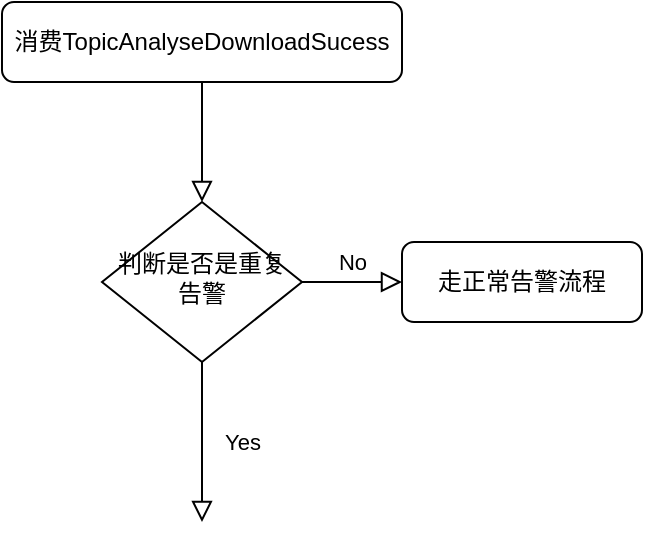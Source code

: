 <mxfile version="20.6.0" type="github" pages="2">
  <diagram id="C5RBs43oDa-KdzZeNtuy" name="告警消费逻辑">
    <mxGraphModel dx="785" dy="555" grid="1" gridSize="10" guides="1" tooltips="1" connect="1" arrows="1" fold="1" page="1" pageScale="1" pageWidth="827" pageHeight="1169" math="0" shadow="0">
      <root>
        <mxCell id="WIyWlLk6GJQsqaUBKTNV-0" />
        <mxCell id="WIyWlLk6GJQsqaUBKTNV-1" parent="WIyWlLk6GJQsqaUBKTNV-0" />
        <mxCell id="WIyWlLk6GJQsqaUBKTNV-2" value="" style="rounded=0;html=1;jettySize=auto;orthogonalLoop=1;fontSize=11;endArrow=block;endFill=0;endSize=8;strokeWidth=1;shadow=0;labelBackgroundColor=none;edgeStyle=orthogonalEdgeStyle;" parent="WIyWlLk6GJQsqaUBKTNV-1" source="WIyWlLk6GJQsqaUBKTNV-3" target="WIyWlLk6GJQsqaUBKTNV-6" edge="1">
          <mxGeometry relative="1" as="geometry" />
        </mxCell>
        <mxCell id="WIyWlLk6GJQsqaUBKTNV-3" value="消费TopicAnalyseDownloadSucess" style="rounded=1;whiteSpace=wrap;html=1;fontSize=12;glass=0;strokeWidth=1;shadow=0;" parent="WIyWlLk6GJQsqaUBKTNV-1" vertex="1">
          <mxGeometry x="120" y="70" width="200" height="40" as="geometry" />
        </mxCell>
        <mxCell id="WIyWlLk6GJQsqaUBKTNV-4" value="Yes" style="rounded=0;html=1;jettySize=auto;orthogonalLoop=1;fontSize=11;endArrow=block;endFill=0;endSize=8;strokeWidth=1;shadow=0;labelBackgroundColor=none;edgeStyle=orthogonalEdgeStyle;entryX=0.5;entryY=0;entryDx=0;entryDy=0;" parent="WIyWlLk6GJQsqaUBKTNV-1" source="WIyWlLk6GJQsqaUBKTNV-6" edge="1">
          <mxGeometry y="20" relative="1" as="geometry">
            <mxPoint as="offset" />
            <mxPoint x="220" y="330" as="targetPoint" />
          </mxGeometry>
        </mxCell>
        <mxCell id="WIyWlLk6GJQsqaUBKTNV-5" value="No" style="edgeStyle=orthogonalEdgeStyle;rounded=0;html=1;jettySize=auto;orthogonalLoop=1;fontSize=11;endArrow=block;endFill=0;endSize=8;strokeWidth=1;shadow=0;labelBackgroundColor=none;" parent="WIyWlLk6GJQsqaUBKTNV-1" source="WIyWlLk6GJQsqaUBKTNV-6" target="WIyWlLk6GJQsqaUBKTNV-7" edge="1">
          <mxGeometry y="10" relative="1" as="geometry">
            <mxPoint as="offset" />
          </mxGeometry>
        </mxCell>
        <mxCell id="WIyWlLk6GJQsqaUBKTNV-6" value="判断是否是重复告警" style="rhombus;whiteSpace=wrap;html=1;shadow=0;fontFamily=Helvetica;fontSize=12;align=center;strokeWidth=1;spacing=6;spacingTop=-4;" parent="WIyWlLk6GJQsqaUBKTNV-1" vertex="1">
          <mxGeometry x="170" y="170" width="100" height="80" as="geometry" />
        </mxCell>
        <mxCell id="WIyWlLk6GJQsqaUBKTNV-7" value="走正常告警流程" style="rounded=1;whiteSpace=wrap;html=1;fontSize=12;glass=0;strokeWidth=1;shadow=0;" parent="WIyWlLk6GJQsqaUBKTNV-1" vertex="1">
          <mxGeometry x="320" y="190" width="120" height="40" as="geometry" />
        </mxCell>
      </root>
    </mxGraphModel>
  </diagram>
  <diagram id="t0U_Z-LlMVZ68Bd7edLn" name="重复告警判断逻辑">
    <mxGraphModel dx="785" dy="555" grid="1" gridSize="10" guides="1" tooltips="1" connect="1" arrows="1" fold="1" page="1" pageScale="1" pageWidth="1100" pageHeight="850" math="0" shadow="0">
      <root>
        <mxCell id="0" />
        <mxCell id="1" parent="0" />
        <mxCell id="t94MjRIox98RmUPoLqmg-1" value="根据监拍点获取上一张告警图片信息" style="rounded=0;whiteSpace=wrap;html=1;" vertex="1" parent="1">
          <mxGeometry x="170" y="80" width="210" height="60" as="geometry" />
        </mxCell>
        <mxCell id="t94MjRIox98RmUPoLqmg-2" value="" style="endArrow=classic;html=1;rounded=0;exitX=0.5;exitY=1;exitDx=0;exitDy=0;entryX=0.5;entryY=0;entryDx=0;entryDy=0;" edge="1" parent="1" source="t94MjRIox98RmUPoLqmg-1" target="t94MjRIox98RmUPoLqmg-3">
          <mxGeometry width="50" height="50" relative="1" as="geometry">
            <mxPoint x="280" y="250" as="sourcePoint" />
            <mxPoint x="260" y="210" as="targetPoint" />
          </mxGeometry>
        </mxCell>
        <mxCell id="t94MjRIox98RmUPoLqmg-3" value="根据监拍点获取最后一张预警信息" style="rounded=0;whiteSpace=wrap;html=1;" vertex="1" parent="1">
          <mxGeometry x="170" y="230" width="210" height="60" as="geometry" />
        </mxCell>
        <mxCell id="t94MjRIox98RmUPoLqmg-9" value="是" style="edgeStyle=orthogonalEdgeStyle;rounded=0;orthogonalLoop=1;jettySize=auto;html=1;" edge="1" parent="1" source="t94MjRIox98RmUPoLqmg-4" target="t94MjRIox98RmUPoLqmg-8">
          <mxGeometry relative="1" as="geometry" />
        </mxCell>
        <mxCell id="t94MjRIox98RmUPoLqmg-11" value="否" style="edgeStyle=orthogonalEdgeStyle;rounded=0;orthogonalLoop=1;jettySize=auto;html=1;" edge="1" parent="1" source="t94MjRIox98RmUPoLqmg-4" target="t94MjRIox98RmUPoLqmg-10">
          <mxGeometry relative="1" as="geometry" />
        </mxCell>
        <mxCell id="t94MjRIox98RmUPoLqmg-4" value="判断是否是每天的第一张告警图" style="rhombus;whiteSpace=wrap;html=1;" vertex="1" parent="1">
          <mxGeometry x="140" y="360" width="271" height="80" as="geometry" />
        </mxCell>
        <mxCell id="t94MjRIox98RmUPoLqmg-5" value="" style="endArrow=classic;html=1;rounded=0;exitX=0.5;exitY=1;exitDx=0;exitDy=0;entryX=0.5;entryY=0;entryDx=0;entryDy=0;" edge="1" parent="1" source="t94MjRIox98RmUPoLqmg-3" target="t94MjRIox98RmUPoLqmg-4">
          <mxGeometry width="50" height="50" relative="1" as="geometry">
            <mxPoint x="280" y="330" as="sourcePoint" />
            <mxPoint x="330" y="280" as="targetPoint" />
          </mxGeometry>
        </mxCell>
        <mxCell id="t94MjRIox98RmUPoLqmg-8" value="告警" style="whiteSpace=wrap;html=1;" vertex="1" parent="1">
          <mxGeometry x="530" y="370" width="120" height="60" as="geometry" />
        </mxCell>
        <mxCell id="t94MjRIox98RmUPoLqmg-10" value="重复告警" style="whiteSpace=wrap;html=1;" vertex="1" parent="1">
          <mxGeometry x="215.5" y="530" width="120" height="60" as="geometry" />
        </mxCell>
      </root>
    </mxGraphModel>
  </diagram>
</mxfile>
